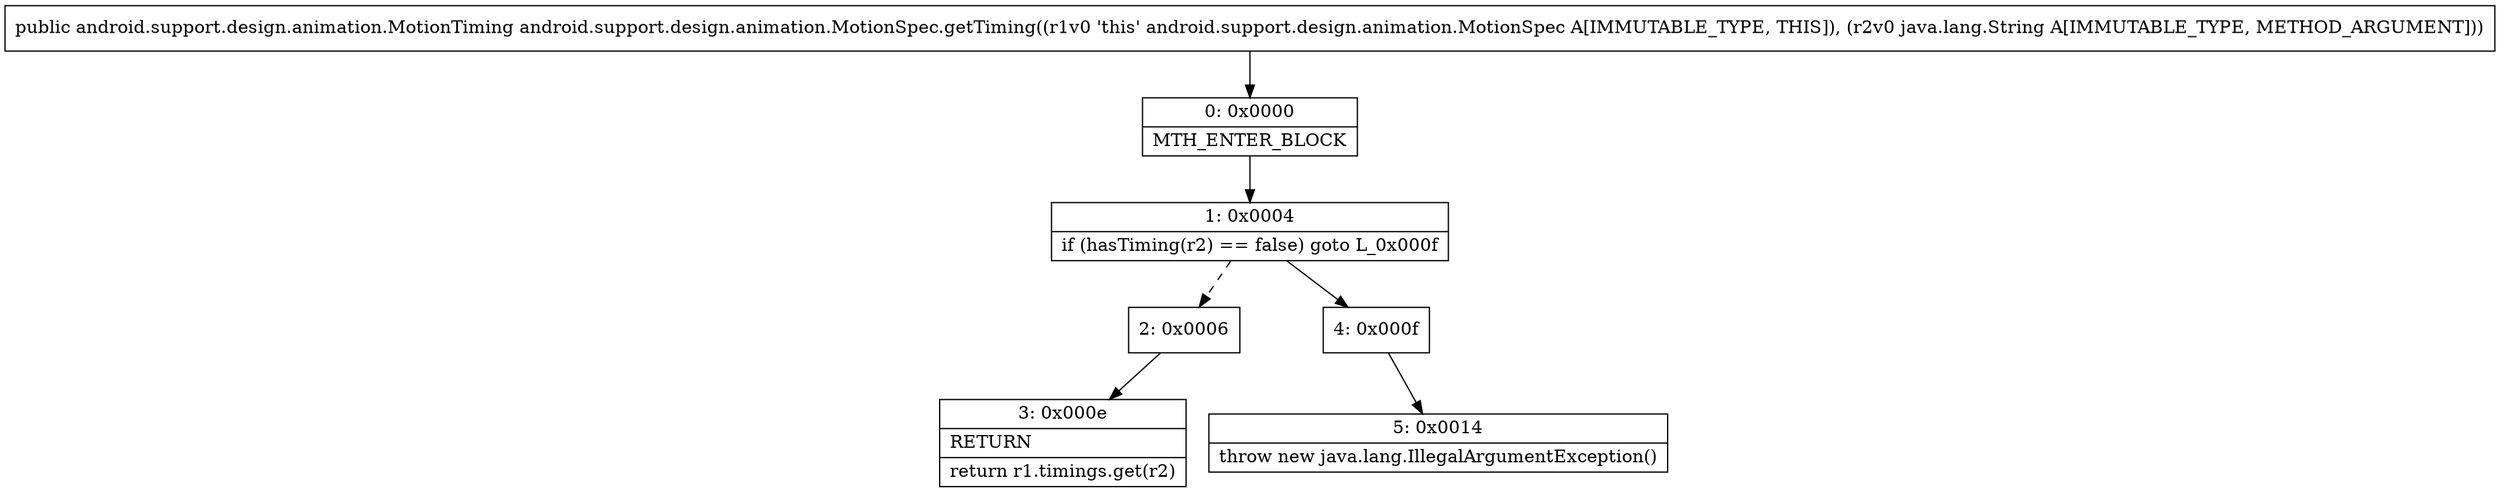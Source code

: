 digraph "CFG forandroid.support.design.animation.MotionSpec.getTiming(Ljava\/lang\/String;)Landroid\/support\/design\/animation\/MotionTiming;" {
Node_0 [shape=record,label="{0\:\ 0x0000|MTH_ENTER_BLOCK\l}"];
Node_1 [shape=record,label="{1\:\ 0x0004|if (hasTiming(r2) == false) goto L_0x000f\l}"];
Node_2 [shape=record,label="{2\:\ 0x0006}"];
Node_3 [shape=record,label="{3\:\ 0x000e|RETURN\l|return r1.timings.get(r2)\l}"];
Node_4 [shape=record,label="{4\:\ 0x000f}"];
Node_5 [shape=record,label="{5\:\ 0x0014|throw new java.lang.IllegalArgumentException()\l}"];
MethodNode[shape=record,label="{public android.support.design.animation.MotionTiming android.support.design.animation.MotionSpec.getTiming((r1v0 'this' android.support.design.animation.MotionSpec A[IMMUTABLE_TYPE, THIS]), (r2v0 java.lang.String A[IMMUTABLE_TYPE, METHOD_ARGUMENT])) }"];
MethodNode -> Node_0;
Node_0 -> Node_1;
Node_1 -> Node_2[style=dashed];
Node_1 -> Node_4;
Node_2 -> Node_3;
Node_4 -> Node_5;
}

